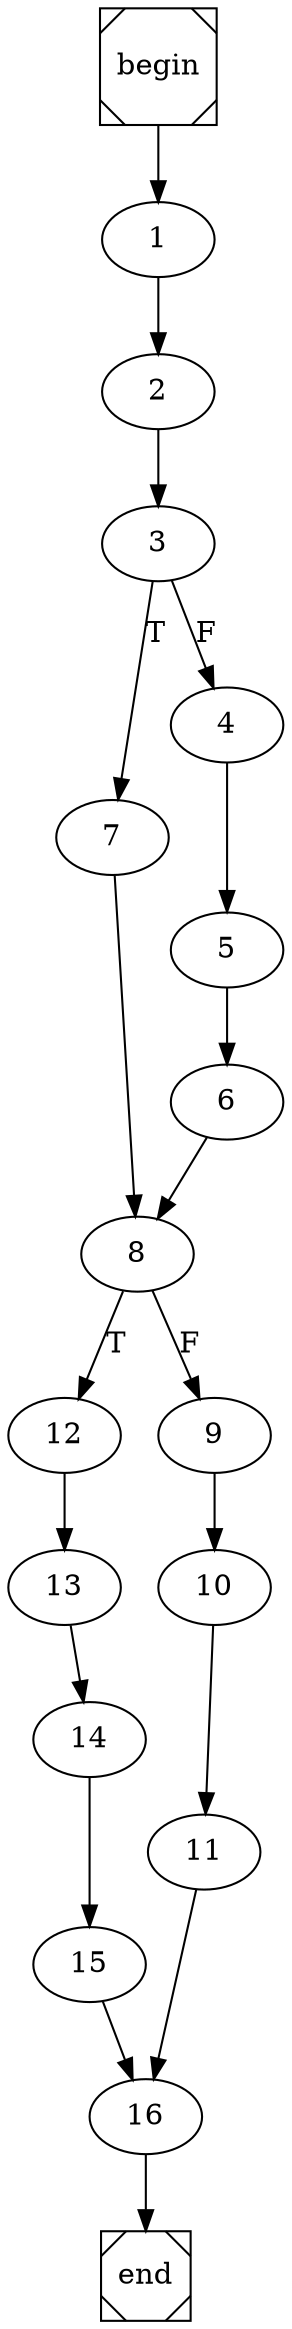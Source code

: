 digraph cfg {
	begin [shape=Msquare];
	end [shape=Msquare];
	begin -> 1;	1 -> 2;	2 -> 3;	3 -> 7[label=T];	3 -> 4[label=F];	4 -> 5;	5 -> 6;	6 -> 8;	7 -> 8;	8 -> 12[label=T];	8 -> 9[label=F];	9 -> 10;	10 -> 11;	11 -> 16;	12 -> 13;	13 -> 14;	14 -> 15;	15 -> 16;	16 -> end;}
